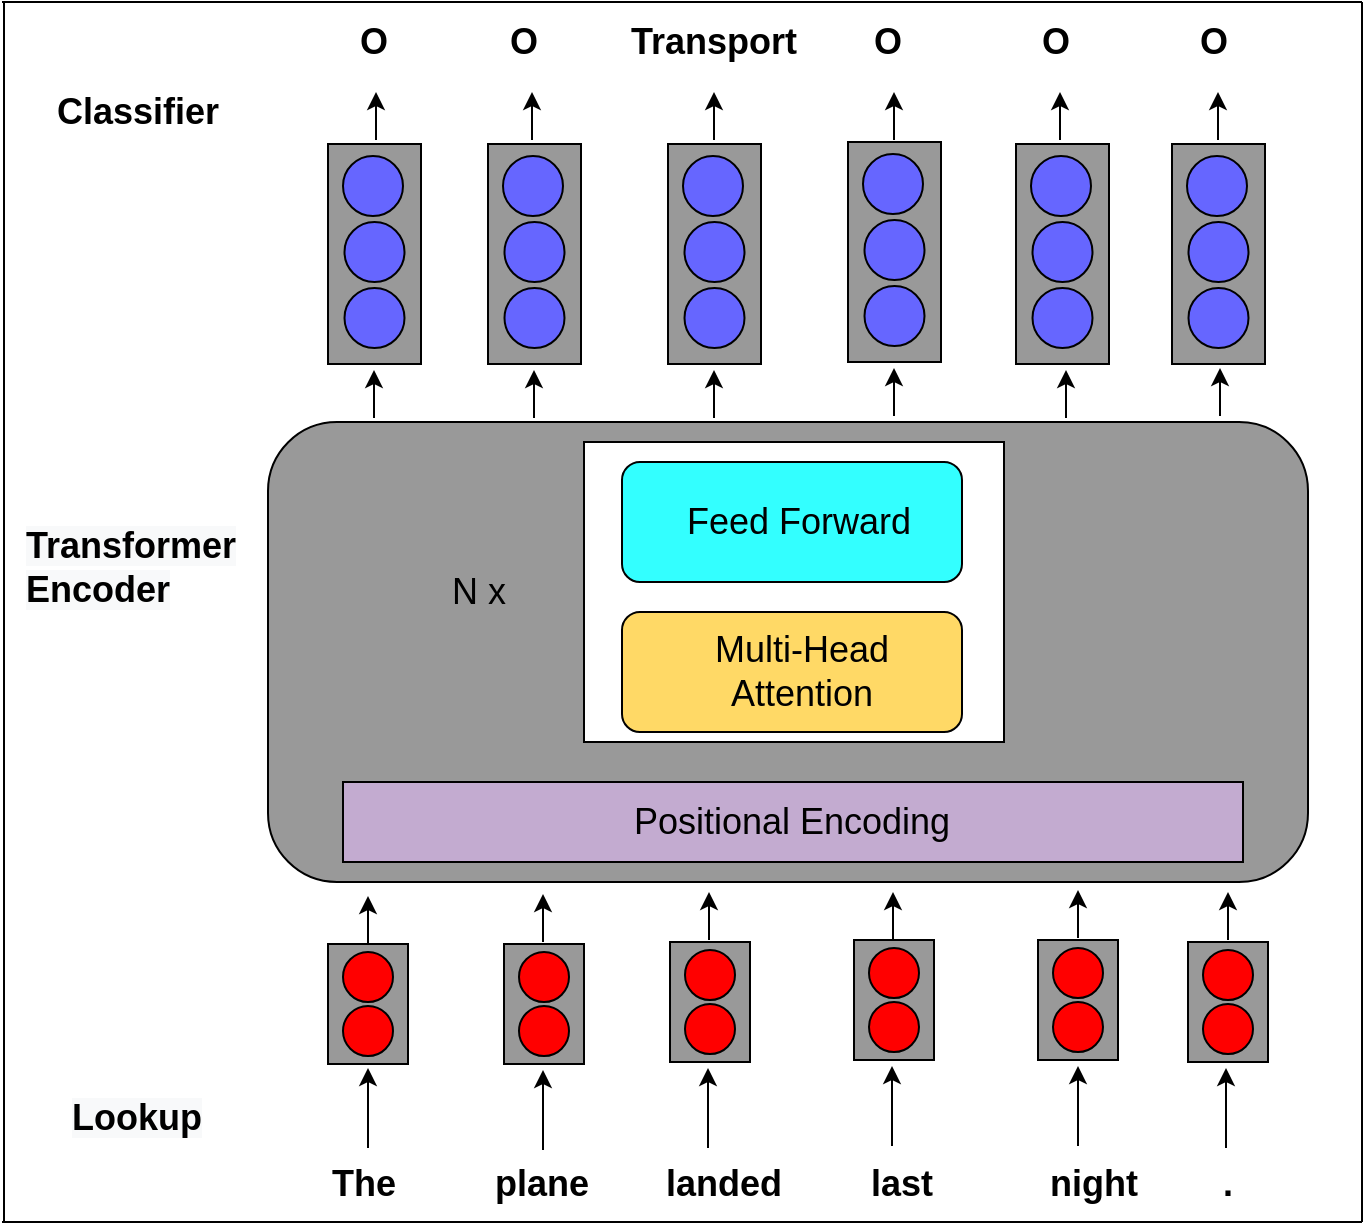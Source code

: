 <mxfile version="14.8.0" type="github">
  <diagram id="DuYkPQjpzPQcg6eWqPGx" name="Page-1">
    <mxGraphModel dx="1038" dy="547" grid="1" gridSize="10" guides="1" tooltips="1" connect="1" arrows="1" fold="1" page="1" pageScale="1" pageWidth="827" pageHeight="1169" math="0" shadow="0">
      <root>
        <mxCell id="0" />
        <mxCell id="1" parent="0" />
        <mxCell id="maLpkAeb7_vmMKxVR43D-1" value="" style="rounded=1;whiteSpace=wrap;html=1;fillColor=#999999;" parent="1" vertex="1">
          <mxGeometry x="213" y="220" width="520" height="230" as="geometry" />
        </mxCell>
        <mxCell id="maLpkAeb7_vmMKxVR43D-4" value="" style="rounded=0;whiteSpace=wrap;html=1;fillColor=#999999;" parent="1" vertex="1">
          <mxGeometry x="243" y="481" width="40" height="60" as="geometry" />
        </mxCell>
        <mxCell id="maLpkAeb7_vmMKxVR43D-12" value="" style="ellipse;whiteSpace=wrap;html=1;aspect=fixed;fillColor=#FF0000;" parent="1" vertex="1">
          <mxGeometry x="250.5" y="512" width="25" height="25" as="geometry" />
        </mxCell>
        <mxCell id="maLpkAeb7_vmMKxVR43D-13" value="" style="ellipse;whiteSpace=wrap;html=1;aspect=fixed;fillColor=#FF0000;" parent="1" vertex="1">
          <mxGeometry x="250.5" y="485" width="25" height="25" as="geometry" />
        </mxCell>
        <mxCell id="maLpkAeb7_vmMKxVR43D-16" value="" style="rounded=0;whiteSpace=wrap;html=1;fillColor=#999999;" parent="1" vertex="1">
          <mxGeometry x="243" y="81" width="46.5" height="110" as="geometry" />
        </mxCell>
        <mxCell id="maLpkAeb7_vmMKxVR43D-17" value="" style="ellipse;whiteSpace=wrap;html=1;aspect=fixed;strokeColor=#000000;fillColor=#6666FF;" parent="1" vertex="1">
          <mxGeometry x="250.5" y="87" width="30" height="30" as="geometry" />
        </mxCell>
        <mxCell id="maLpkAeb7_vmMKxVR43D-18" value="" style="ellipse;whiteSpace=wrap;html=1;aspect=fixed;strokeColor=#000000;fillColor=#6666FF;" parent="1" vertex="1">
          <mxGeometry x="251.25" y="120" width="30" height="30" as="geometry" />
        </mxCell>
        <mxCell id="maLpkAeb7_vmMKxVR43D-19" value="" style="ellipse;whiteSpace=wrap;html=1;aspect=fixed;strokeColor=#000000;fillColor=#6666FF;" parent="1" vertex="1">
          <mxGeometry x="251.25" y="153" width="30" height="30" as="geometry" />
        </mxCell>
        <mxCell id="maLpkAeb7_vmMKxVR43D-77" value="" style="rounded=0;whiteSpace=wrap;html=1;fillColor=#999999;" parent="1" vertex="1">
          <mxGeometry x="323" y="81" width="46.5" height="110" as="geometry" />
        </mxCell>
        <mxCell id="maLpkAeb7_vmMKxVR43D-78" value="" style="ellipse;whiteSpace=wrap;html=1;aspect=fixed;strokeColor=#000000;fillColor=#6666FF;" parent="1" vertex="1">
          <mxGeometry x="330.5" y="87" width="30" height="30" as="geometry" />
        </mxCell>
        <mxCell id="maLpkAeb7_vmMKxVR43D-79" value="" style="ellipse;whiteSpace=wrap;html=1;aspect=fixed;strokeColor=#000000;fillColor=#6666FF;" parent="1" vertex="1">
          <mxGeometry x="331.25" y="120" width="30" height="30" as="geometry" />
        </mxCell>
        <mxCell id="maLpkAeb7_vmMKxVR43D-80" value="" style="ellipse;whiteSpace=wrap;html=1;aspect=fixed;strokeColor=#000000;fillColor=#6666FF;" parent="1" vertex="1">
          <mxGeometry x="331.25" y="153" width="30" height="30" as="geometry" />
        </mxCell>
        <mxCell id="maLpkAeb7_vmMKxVR43D-81" value="" style="rounded=0;whiteSpace=wrap;html=1;fillColor=#999999;" parent="1" vertex="1">
          <mxGeometry x="413" y="81" width="46.5" height="110" as="geometry" />
        </mxCell>
        <mxCell id="maLpkAeb7_vmMKxVR43D-82" value="" style="ellipse;whiteSpace=wrap;html=1;aspect=fixed;strokeColor=#000000;fillColor=#6666FF;" parent="1" vertex="1">
          <mxGeometry x="420.5" y="87" width="30" height="30" as="geometry" />
        </mxCell>
        <mxCell id="maLpkAeb7_vmMKxVR43D-83" value="" style="ellipse;whiteSpace=wrap;html=1;aspect=fixed;strokeColor=#000000;fillColor=#6666FF;" parent="1" vertex="1">
          <mxGeometry x="421.25" y="120" width="30" height="30" as="geometry" />
        </mxCell>
        <mxCell id="maLpkAeb7_vmMKxVR43D-84" value="" style="ellipse;whiteSpace=wrap;html=1;aspect=fixed;strokeColor=#000000;fillColor=#6666FF;" parent="1" vertex="1">
          <mxGeometry x="421.25" y="153" width="30" height="30" as="geometry" />
        </mxCell>
        <mxCell id="maLpkAeb7_vmMKxVR43D-85" value="" style="rounded=0;whiteSpace=wrap;html=1;fillColor=#999999;" parent="1" vertex="1">
          <mxGeometry x="503" y="80" width="46.5" height="110" as="geometry" />
        </mxCell>
        <mxCell id="maLpkAeb7_vmMKxVR43D-86" value="" style="ellipse;whiteSpace=wrap;html=1;aspect=fixed;strokeColor=#000000;fillColor=#6666FF;" parent="1" vertex="1">
          <mxGeometry x="510.5" y="86" width="30" height="30" as="geometry" />
        </mxCell>
        <mxCell id="maLpkAeb7_vmMKxVR43D-87" value="" style="ellipse;whiteSpace=wrap;html=1;aspect=fixed;strokeColor=#000000;fillColor=#6666FF;" parent="1" vertex="1">
          <mxGeometry x="511.25" y="119" width="30" height="30" as="geometry" />
        </mxCell>
        <mxCell id="maLpkAeb7_vmMKxVR43D-88" value="" style="ellipse;whiteSpace=wrap;html=1;aspect=fixed;strokeColor=#000000;fillColor=#6666FF;" parent="1" vertex="1">
          <mxGeometry x="511.25" y="152" width="30" height="30" as="geometry" />
        </mxCell>
        <mxCell id="maLpkAeb7_vmMKxVR43D-89" value="" style="rounded=0;whiteSpace=wrap;html=1;fillColor=#999999;" parent="1" vertex="1">
          <mxGeometry x="587" y="81" width="46.5" height="110" as="geometry" />
        </mxCell>
        <mxCell id="maLpkAeb7_vmMKxVR43D-90" value="" style="ellipse;whiteSpace=wrap;html=1;aspect=fixed;strokeColor=#000000;fillColor=#6666FF;" parent="1" vertex="1">
          <mxGeometry x="594.5" y="87" width="30" height="30" as="geometry" />
        </mxCell>
        <mxCell id="maLpkAeb7_vmMKxVR43D-91" value="" style="ellipse;whiteSpace=wrap;html=1;aspect=fixed;strokeColor=#000000;fillColor=#6666FF;" parent="1" vertex="1">
          <mxGeometry x="595.25" y="120" width="30" height="30" as="geometry" />
        </mxCell>
        <mxCell id="maLpkAeb7_vmMKxVR43D-92" value="" style="ellipse;whiteSpace=wrap;html=1;aspect=fixed;strokeColor=#000000;fillColor=#6666FF;" parent="1" vertex="1">
          <mxGeometry x="595.25" y="153" width="30" height="30" as="geometry" />
        </mxCell>
        <mxCell id="maLpkAeb7_vmMKxVR43D-93" value="" style="rounded=0;whiteSpace=wrap;html=1;fillColor=#999999;" parent="1" vertex="1">
          <mxGeometry x="665" y="81" width="46.5" height="110" as="geometry" />
        </mxCell>
        <mxCell id="maLpkAeb7_vmMKxVR43D-94" value="" style="ellipse;whiteSpace=wrap;html=1;aspect=fixed;strokeColor=#000000;fillColor=#6666FF;" parent="1" vertex="1">
          <mxGeometry x="672.5" y="87" width="30" height="30" as="geometry" />
        </mxCell>
        <mxCell id="maLpkAeb7_vmMKxVR43D-95" value="" style="ellipse;whiteSpace=wrap;html=1;aspect=fixed;strokeColor=#000000;fillColor=#6666FF;" parent="1" vertex="1">
          <mxGeometry x="673.25" y="120" width="30" height="30" as="geometry" />
        </mxCell>
        <mxCell id="maLpkAeb7_vmMKxVR43D-96" value="" style="ellipse;whiteSpace=wrap;html=1;aspect=fixed;strokeColor=#000000;fillColor=#6666FF;" parent="1" vertex="1">
          <mxGeometry x="673.25" y="153" width="30" height="30" as="geometry" />
        </mxCell>
        <mxCell id="maLpkAeb7_vmMKxVR43D-97" value="" style="rounded=0;whiteSpace=wrap;html=1;fillColor=#999999;" parent="1" vertex="1">
          <mxGeometry x="331" y="481" width="40" height="60" as="geometry" />
        </mxCell>
        <mxCell id="maLpkAeb7_vmMKxVR43D-98" value="" style="ellipse;whiteSpace=wrap;html=1;aspect=fixed;fillColor=#FF0000;" parent="1" vertex="1">
          <mxGeometry x="338.5" y="512" width="25" height="25" as="geometry" />
        </mxCell>
        <mxCell id="maLpkAeb7_vmMKxVR43D-99" value="" style="ellipse;whiteSpace=wrap;html=1;aspect=fixed;fillColor=#FF0000;" parent="1" vertex="1">
          <mxGeometry x="338.5" y="485" width="25" height="25" as="geometry" />
        </mxCell>
        <mxCell id="maLpkAeb7_vmMKxVR43D-100" value="" style="rounded=0;whiteSpace=wrap;html=1;fillColor=#999999;" parent="1" vertex="1">
          <mxGeometry x="414" y="480" width="40" height="60" as="geometry" />
        </mxCell>
        <mxCell id="maLpkAeb7_vmMKxVR43D-101" value="" style="ellipse;whiteSpace=wrap;html=1;aspect=fixed;fillColor=#FF0000;" parent="1" vertex="1">
          <mxGeometry x="421.5" y="511" width="25" height="25" as="geometry" />
        </mxCell>
        <mxCell id="maLpkAeb7_vmMKxVR43D-102" value="" style="ellipse;whiteSpace=wrap;html=1;aspect=fixed;fillColor=#FF0000;" parent="1" vertex="1">
          <mxGeometry x="421.5" y="484" width="25" height="25" as="geometry" />
        </mxCell>
        <mxCell id="maLpkAeb7_vmMKxVR43D-103" value="" style="rounded=0;whiteSpace=wrap;html=1;fillColor=#999999;" parent="1" vertex="1">
          <mxGeometry x="506" y="479" width="40" height="60" as="geometry" />
        </mxCell>
        <mxCell id="maLpkAeb7_vmMKxVR43D-104" value="" style="ellipse;whiteSpace=wrap;html=1;aspect=fixed;fillColor=#FF0000;" parent="1" vertex="1">
          <mxGeometry x="513.5" y="510" width="25" height="25" as="geometry" />
        </mxCell>
        <mxCell id="maLpkAeb7_vmMKxVR43D-105" value="" style="ellipse;whiteSpace=wrap;html=1;aspect=fixed;fillColor=#FF0000;" parent="1" vertex="1">
          <mxGeometry x="513.5" y="483" width="25" height="25" as="geometry" />
        </mxCell>
        <mxCell id="maLpkAeb7_vmMKxVR43D-106" value="" style="rounded=0;whiteSpace=wrap;html=1;fillColor=#999999;" parent="1" vertex="1">
          <mxGeometry x="598" y="479" width="40" height="60" as="geometry" />
        </mxCell>
        <mxCell id="maLpkAeb7_vmMKxVR43D-107" value="" style="ellipse;whiteSpace=wrap;html=1;aspect=fixed;fillColor=#FF0000;" parent="1" vertex="1">
          <mxGeometry x="605.5" y="510" width="25" height="25" as="geometry" />
        </mxCell>
        <mxCell id="maLpkAeb7_vmMKxVR43D-108" value="" style="ellipse;whiteSpace=wrap;html=1;aspect=fixed;fillColor=#FF0000;" parent="1" vertex="1">
          <mxGeometry x="605.5" y="483" width="25" height="25" as="geometry" />
        </mxCell>
        <mxCell id="maLpkAeb7_vmMKxVR43D-109" value="" style="rounded=0;whiteSpace=wrap;html=1;fillColor=#999999;" parent="1" vertex="1">
          <mxGeometry x="673" y="480" width="40" height="60" as="geometry" />
        </mxCell>
        <mxCell id="maLpkAeb7_vmMKxVR43D-110" value="" style="ellipse;whiteSpace=wrap;html=1;aspect=fixed;fillColor=#FF0000;" parent="1" vertex="1">
          <mxGeometry x="680.5" y="511" width="25" height="25" as="geometry" />
        </mxCell>
        <mxCell id="maLpkAeb7_vmMKxVR43D-111" value="" style="ellipse;whiteSpace=wrap;html=1;aspect=fixed;fillColor=#FF0000;" parent="1" vertex="1">
          <mxGeometry x="680.5" y="484" width="25" height="25" as="geometry" />
        </mxCell>
        <mxCell id="maLpkAeb7_vmMKxVR43D-112" value="" style="endArrow=classic;html=1;" parent="1" edge="1">
          <mxGeometry width="50" height="50" relative="1" as="geometry">
            <mxPoint x="263" y="481" as="sourcePoint" />
            <mxPoint x="263" y="457" as="targetPoint" />
          </mxGeometry>
        </mxCell>
        <mxCell id="maLpkAeb7_vmMKxVR43D-115" value="" style="endArrow=classic;html=1;" parent="1" edge="1">
          <mxGeometry width="50" height="50" relative="1" as="geometry">
            <mxPoint x="263" y="583" as="sourcePoint" />
            <mxPoint x="263" y="543" as="targetPoint" />
          </mxGeometry>
        </mxCell>
        <mxCell id="maLpkAeb7_vmMKxVR43D-118" value="" style="endArrow=classic;html=1;" parent="1" edge="1">
          <mxGeometry width="50" height="50" relative="1" as="geometry">
            <mxPoint x="350.5" y="480" as="sourcePoint" />
            <mxPoint x="350.5" y="456" as="targetPoint" />
          </mxGeometry>
        </mxCell>
        <mxCell id="maLpkAeb7_vmMKxVR43D-121" value="" style="endArrow=classic;html=1;" parent="1" edge="1">
          <mxGeometry width="50" height="50" relative="1" as="geometry">
            <mxPoint x="433.5" y="479" as="sourcePoint" />
            <mxPoint x="433.5" y="455" as="targetPoint" />
          </mxGeometry>
        </mxCell>
        <mxCell id="maLpkAeb7_vmMKxVR43D-123" value="" style="endArrow=classic;html=1;" parent="1" edge="1">
          <mxGeometry width="50" height="50" relative="1" as="geometry">
            <mxPoint x="525.5" y="479" as="sourcePoint" />
            <mxPoint x="525.5" y="455" as="targetPoint" />
          </mxGeometry>
        </mxCell>
        <mxCell id="maLpkAeb7_vmMKxVR43D-124" value="" style="endArrow=classic;html=1;" parent="1" edge="1">
          <mxGeometry width="50" height="50" relative="1" as="geometry">
            <mxPoint x="618" y="478" as="sourcePoint" />
            <mxPoint x="618" y="454" as="targetPoint" />
          </mxGeometry>
        </mxCell>
        <mxCell id="maLpkAeb7_vmMKxVR43D-125" value="" style="endArrow=classic;html=1;" parent="1" edge="1">
          <mxGeometry width="50" height="50" relative="1" as="geometry">
            <mxPoint x="693" y="479" as="sourcePoint" />
            <mxPoint x="693" y="455" as="targetPoint" />
          </mxGeometry>
        </mxCell>
        <mxCell id="maLpkAeb7_vmMKxVR43D-128" value="" style="endArrow=classic;html=1;" parent="1" edge="1">
          <mxGeometry width="50" height="50" relative="1" as="geometry">
            <mxPoint x="266" y="218" as="sourcePoint" />
            <mxPoint x="266" y="194" as="targetPoint" />
          </mxGeometry>
        </mxCell>
        <mxCell id="maLpkAeb7_vmMKxVR43D-129" value="" style="endArrow=classic;html=1;" parent="1" edge="1">
          <mxGeometry width="50" height="50" relative="1" as="geometry">
            <mxPoint x="346" y="218" as="sourcePoint" />
            <mxPoint x="346" y="194" as="targetPoint" />
          </mxGeometry>
        </mxCell>
        <mxCell id="maLpkAeb7_vmMKxVR43D-130" value="" style="endArrow=classic;html=1;" parent="1" edge="1">
          <mxGeometry width="50" height="50" relative="1" as="geometry">
            <mxPoint x="436" y="218" as="sourcePoint" />
            <mxPoint x="436" y="194" as="targetPoint" />
          </mxGeometry>
        </mxCell>
        <mxCell id="maLpkAeb7_vmMKxVR43D-131" value="" style="endArrow=classic;html=1;" parent="1" edge="1">
          <mxGeometry width="50" height="50" relative="1" as="geometry">
            <mxPoint x="526" y="217" as="sourcePoint" />
            <mxPoint x="526" y="193" as="targetPoint" />
          </mxGeometry>
        </mxCell>
        <mxCell id="maLpkAeb7_vmMKxVR43D-132" value="" style="endArrow=classic;html=1;" parent="1" edge="1">
          <mxGeometry width="50" height="50" relative="1" as="geometry">
            <mxPoint x="612" y="218" as="sourcePoint" />
            <mxPoint x="612" y="194" as="targetPoint" />
          </mxGeometry>
        </mxCell>
        <mxCell id="maLpkAeb7_vmMKxVR43D-133" value="" style="endArrow=classic;html=1;" parent="1" edge="1">
          <mxGeometry width="50" height="50" relative="1" as="geometry">
            <mxPoint x="689" y="217" as="sourcePoint" />
            <mxPoint x="689" y="193" as="targetPoint" />
          </mxGeometry>
        </mxCell>
        <mxCell id="maLpkAeb7_vmMKxVR43D-134" value="" style="endArrow=classic;html=1;" parent="1" edge="1">
          <mxGeometry width="50" height="50" relative="1" as="geometry">
            <mxPoint x="350.5" y="584" as="sourcePoint" />
            <mxPoint x="350.5" y="544" as="targetPoint" />
          </mxGeometry>
        </mxCell>
        <mxCell id="maLpkAeb7_vmMKxVR43D-135" value="" style="endArrow=classic;html=1;" parent="1" edge="1">
          <mxGeometry width="50" height="50" relative="1" as="geometry">
            <mxPoint x="433" y="583" as="sourcePoint" />
            <mxPoint x="433" y="543" as="targetPoint" />
          </mxGeometry>
        </mxCell>
        <mxCell id="maLpkAeb7_vmMKxVR43D-136" value="" style="endArrow=classic;html=1;" parent="1" edge="1">
          <mxGeometry width="50" height="50" relative="1" as="geometry">
            <mxPoint x="525" y="582" as="sourcePoint" />
            <mxPoint x="525" y="542" as="targetPoint" />
          </mxGeometry>
        </mxCell>
        <mxCell id="maLpkAeb7_vmMKxVR43D-138" value="" style="endArrow=classic;html=1;" parent="1" edge="1">
          <mxGeometry width="50" height="50" relative="1" as="geometry">
            <mxPoint x="692" y="583" as="sourcePoint" />
            <mxPoint x="692" y="543" as="targetPoint" />
          </mxGeometry>
        </mxCell>
        <mxCell id="maLpkAeb7_vmMKxVR43D-139" value="" style="endArrow=classic;html=1;" parent="1" edge="1">
          <mxGeometry width="50" height="50" relative="1" as="geometry">
            <mxPoint x="618" y="582" as="sourcePoint" />
            <mxPoint x="618" y="542" as="targetPoint" />
          </mxGeometry>
        </mxCell>
        <mxCell id="maLpkAeb7_vmMKxVR43D-140" value="" style="endArrow=classic;html=1;" parent="1" edge="1">
          <mxGeometry width="50" height="50" relative="1" as="geometry">
            <mxPoint x="267" y="79" as="sourcePoint" />
            <mxPoint x="267" y="55" as="targetPoint" />
          </mxGeometry>
        </mxCell>
        <mxCell id="maLpkAeb7_vmMKxVR43D-141" value="" style="endArrow=classic;html=1;" parent="1" edge="1">
          <mxGeometry width="50" height="50" relative="1" as="geometry">
            <mxPoint x="345" y="79" as="sourcePoint" />
            <mxPoint x="345" y="55" as="targetPoint" />
          </mxGeometry>
        </mxCell>
        <mxCell id="maLpkAeb7_vmMKxVR43D-142" value="" style="endArrow=classic;html=1;" parent="1" edge="1">
          <mxGeometry width="50" height="50" relative="1" as="geometry">
            <mxPoint x="436" y="79" as="sourcePoint" />
            <mxPoint x="436" y="55" as="targetPoint" />
          </mxGeometry>
        </mxCell>
        <mxCell id="maLpkAeb7_vmMKxVR43D-143" value="" style="endArrow=classic;html=1;" parent="1" edge="1">
          <mxGeometry width="50" height="50" relative="1" as="geometry">
            <mxPoint x="526" y="79" as="sourcePoint" />
            <mxPoint x="526" y="55" as="targetPoint" />
          </mxGeometry>
        </mxCell>
        <mxCell id="maLpkAeb7_vmMKxVR43D-144" value="" style="endArrow=classic;html=1;" parent="1" edge="1">
          <mxGeometry width="50" height="50" relative="1" as="geometry">
            <mxPoint x="609" y="79" as="sourcePoint" />
            <mxPoint x="609" y="55" as="targetPoint" />
          </mxGeometry>
        </mxCell>
        <mxCell id="maLpkAeb7_vmMKxVR43D-145" value="" style="endArrow=classic;html=1;" parent="1" edge="1">
          <mxGeometry width="50" height="50" relative="1" as="geometry">
            <mxPoint x="688" y="79" as="sourcePoint" />
            <mxPoint x="688" y="55" as="targetPoint" />
          </mxGeometry>
        </mxCell>
        <mxCell id="maLpkAeb7_vmMKxVR43D-146" value="&lt;font style=&quot;font-size: 18px&quot;&gt;&lt;b&gt;Classifier&lt;/b&gt;&lt;/font&gt;" style="text;html=1;strokeColor=none;fillColor=none;align=center;verticalAlign=middle;whiteSpace=wrap;rounded=0;" parent="1" vertex="1">
          <mxGeometry x="113" y="50" width="70" height="30" as="geometry" />
        </mxCell>
        <mxCell id="maLpkAeb7_vmMKxVR43D-147" value="&lt;b style=&quot;color: rgb(0 , 0 , 0) ; font-family: &amp;#34;helvetica&amp;#34; ; font-size: 18px ; font-style: normal ; letter-spacing: normal ; text-align: center ; text-indent: 0px ; text-transform: none ; word-spacing: 0px ; background-color: rgb(248 , 249 , 250)&quot;&gt;Transformer Encoder&lt;/b&gt;" style="text;whiteSpace=wrap;html=1;" parent="1" vertex="1">
          <mxGeometry x="90" y="265" width="80" height="30" as="geometry" />
        </mxCell>
        <mxCell id="maLpkAeb7_vmMKxVR43D-148" value="&lt;b style=&quot;color: rgb(0 , 0 , 0) ; font-family: &amp;#34;helvetica&amp;#34; ; font-size: 18px ; font-style: normal ; letter-spacing: normal ; text-align: center ; text-indent: 0px ; text-transform: none ; word-spacing: 0px ; background-color: rgb(248 , 249 , 250)&quot;&gt;Lookup&lt;/b&gt;" style="text;whiteSpace=wrap;html=1;" parent="1" vertex="1">
          <mxGeometry x="113" y="551" width="110" height="30" as="geometry" />
        </mxCell>
        <mxCell id="maLpkAeb7_vmMKxVR43D-149" value="&lt;font style=&quot;font-size: 18px&quot;&gt;&lt;b&gt;O&lt;/b&gt;&lt;/font&gt;" style="text;html=1;strokeColor=none;fillColor=none;align=center;verticalAlign=middle;whiteSpace=wrap;rounded=0;" parent="1" vertex="1">
          <mxGeometry x="246.25" y="20" width="40" height="20" as="geometry" />
        </mxCell>
        <mxCell id="maLpkAeb7_vmMKxVR43D-150" value="&lt;font style=&quot;font-size: 18px&quot;&gt;&lt;b&gt;O&lt;/b&gt;&lt;/font&gt;" style="text;html=1;strokeColor=none;fillColor=none;align=center;verticalAlign=middle;whiteSpace=wrap;rounded=0;" parent="1" vertex="1">
          <mxGeometry x="321.25" y="20" width="40" height="20" as="geometry" />
        </mxCell>
        <mxCell id="maLpkAeb7_vmMKxVR43D-151" value="&lt;font style=&quot;font-size: 18px&quot;&gt;&lt;b&gt;Transport&lt;/b&gt;&lt;/font&gt;" style="text;html=1;strokeColor=none;fillColor=none;align=center;verticalAlign=middle;whiteSpace=wrap;rounded=0;" parent="1" vertex="1">
          <mxGeometry x="415.5" y="20" width="40" height="20" as="geometry" />
        </mxCell>
        <mxCell id="maLpkAeb7_vmMKxVR43D-152" value="&lt;font style=&quot;font-size: 18px&quot;&gt;&lt;b&gt;O&lt;/b&gt;&lt;/font&gt;" style="text;html=1;strokeColor=none;fillColor=none;align=center;verticalAlign=middle;whiteSpace=wrap;rounded=0;" parent="1" vertex="1">
          <mxGeometry x="503" y="20" width="40" height="20" as="geometry" />
        </mxCell>
        <mxCell id="maLpkAeb7_vmMKxVR43D-153" value="&lt;font style=&quot;font-size: 18px&quot;&gt;&lt;b&gt;O&lt;/b&gt;&lt;/font&gt;" style="text;html=1;strokeColor=none;fillColor=none;align=center;verticalAlign=middle;whiteSpace=wrap;rounded=0;" parent="1" vertex="1">
          <mxGeometry x="587" y="20" width="40" height="20" as="geometry" />
        </mxCell>
        <mxCell id="maLpkAeb7_vmMKxVR43D-154" value="&lt;font style=&quot;font-size: 18px&quot;&gt;&lt;b&gt;O&lt;/b&gt;&lt;/font&gt;" style="text;html=1;strokeColor=none;fillColor=none;align=center;verticalAlign=middle;whiteSpace=wrap;rounded=0;" parent="1" vertex="1">
          <mxGeometry x="665.5" y="20" width="40" height="20" as="geometry" />
        </mxCell>
        <mxCell id="maLpkAeb7_vmMKxVR43D-155" value="&lt;font style=&quot;font-size: 18px&quot;&gt;&lt;b&gt;The&lt;/b&gt;&lt;/font&gt;" style="text;html=1;strokeColor=none;fillColor=none;align=center;verticalAlign=middle;whiteSpace=wrap;rounded=0;" parent="1" vertex="1">
          <mxGeometry x="241.25" y="591" width="40" height="20" as="geometry" />
        </mxCell>
        <mxCell id="maLpkAeb7_vmMKxVR43D-156" value="&lt;font style=&quot;font-size: 18px&quot;&gt;&lt;b&gt;plane&lt;/b&gt;&lt;/font&gt;" style="text;html=1;strokeColor=none;fillColor=none;align=center;verticalAlign=middle;whiteSpace=wrap;rounded=0;" parent="1" vertex="1">
          <mxGeometry x="329.5" y="591" width="40" height="20" as="geometry" />
        </mxCell>
        <mxCell id="maLpkAeb7_vmMKxVR43D-157" value="&lt;font style=&quot;font-size: 18px&quot;&gt;&lt;b&gt;landed&lt;/b&gt;&lt;/font&gt;" style="text;html=1;strokeColor=none;fillColor=none;align=center;verticalAlign=middle;whiteSpace=wrap;rounded=0;" parent="1" vertex="1">
          <mxGeometry x="421.25" y="591" width="40" height="20" as="geometry" />
        </mxCell>
        <mxCell id="maLpkAeb7_vmMKxVR43D-158" value="&lt;font style=&quot;font-size: 18px&quot;&gt;&lt;b&gt;last&lt;/b&gt;&lt;/font&gt;" style="text;html=1;strokeColor=none;fillColor=none;align=center;verticalAlign=middle;whiteSpace=wrap;rounded=0;" parent="1" vertex="1">
          <mxGeometry x="509.5" y="591" width="40" height="20" as="geometry" />
        </mxCell>
        <mxCell id="maLpkAeb7_vmMKxVR43D-159" value="&lt;font style=&quot;font-size: 18px&quot;&gt;&lt;b&gt;night&lt;/b&gt;&lt;/font&gt;" style="text;html=1;strokeColor=none;fillColor=none;align=center;verticalAlign=middle;whiteSpace=wrap;rounded=0;" parent="1" vertex="1">
          <mxGeometry x="605.5" y="591" width="40" height="20" as="geometry" />
        </mxCell>
        <mxCell id="maLpkAeb7_vmMKxVR43D-160" value="&lt;font style=&quot;font-size: 18px&quot;&gt;&lt;b&gt;.&lt;/b&gt;&lt;/font&gt;" style="text;html=1;strokeColor=none;fillColor=none;align=center;verticalAlign=middle;whiteSpace=wrap;rounded=0;" parent="1" vertex="1">
          <mxGeometry x="672.5" y="591" width="40" height="20" as="geometry" />
        </mxCell>
        <mxCell id="maLpkAeb7_vmMKxVR43D-162" value="" style="endArrow=none;html=1;" parent="1" edge="1">
          <mxGeometry width="50" height="50" relative="1" as="geometry">
            <mxPoint x="760" y="620" as="sourcePoint" />
            <mxPoint x="760" y="10" as="targetPoint" />
          </mxGeometry>
        </mxCell>
        <mxCell id="maLpkAeb7_vmMKxVR43D-164" value="" style="endArrow=none;html=1;" parent="1" edge="1">
          <mxGeometry width="50" height="50" relative="1" as="geometry">
            <mxPoint x="81" y="620" as="sourcePoint" />
            <mxPoint x="81" y="10" as="targetPoint" />
          </mxGeometry>
        </mxCell>
        <mxCell id="maLpkAeb7_vmMKxVR43D-165" value="" style="endArrow=none;html=1;" parent="1" edge="1">
          <mxGeometry width="50" height="50" relative="1" as="geometry">
            <mxPoint x="80" y="10" as="sourcePoint" />
            <mxPoint x="760" y="10" as="targetPoint" />
          </mxGeometry>
        </mxCell>
        <mxCell id="xDaksqLBUdcfJjbqXDmH-1" value="" style="rounded=0;whiteSpace=wrap;html=1;fillColor=#C3ABD0;" vertex="1" parent="1">
          <mxGeometry x="250.5" y="400" width="450" height="40" as="geometry" />
        </mxCell>
        <mxCell id="xDaksqLBUdcfJjbqXDmH-2" value="&lt;font style=&quot;font-size: 18px&quot;&gt;Positional Encoding&lt;/font&gt;" style="text;html=1;strokeColor=none;fillColor=none;align=center;verticalAlign=middle;whiteSpace=wrap;rounded=0;" vertex="1" parent="1">
          <mxGeometry x="360" y="410" width="230" height="20" as="geometry" />
        </mxCell>
        <mxCell id="xDaksqLBUdcfJjbqXDmH-4" value="" style="rounded=0;whiteSpace=wrap;html=1;" vertex="1" parent="1">
          <mxGeometry x="371" y="230" width="210" height="150" as="geometry" />
        </mxCell>
        <mxCell id="xDaksqLBUdcfJjbqXDmH-5" value="&lt;font style=&quot;font-size: 18px&quot;&gt;N x&lt;/font&gt;" style="text;html=1;strokeColor=none;fillColor=none;align=center;verticalAlign=middle;whiteSpace=wrap;rounded=0;" vertex="1" parent="1">
          <mxGeometry x="287.25" y="295" width="62.75" height="20" as="geometry" />
        </mxCell>
        <mxCell id="xDaksqLBUdcfJjbqXDmH-6" value="" style="rounded=1;whiteSpace=wrap;html=1;fillColor=#33FFFF;" vertex="1" parent="1">
          <mxGeometry x="390" y="240" width="170" height="60" as="geometry" />
        </mxCell>
        <mxCell id="xDaksqLBUdcfJjbqXDmH-7" value="" style="rounded=1;whiteSpace=wrap;html=1;fillColor=#FFD966;" vertex="1" parent="1">
          <mxGeometry x="390" y="315" width="170" height="60" as="geometry" />
        </mxCell>
        <mxCell id="xDaksqLBUdcfJjbqXDmH-8" value="&lt;font style=&quot;font-size: 18px&quot;&gt;Feed Forward&lt;/font&gt;" style="text;html=1;strokeColor=none;fillColor=none;align=center;verticalAlign=middle;whiteSpace=wrap;rounded=0;" vertex="1" parent="1">
          <mxGeometry x="417" y="260" width="123" height="20" as="geometry" />
        </mxCell>
        <mxCell id="xDaksqLBUdcfJjbqXDmH-9" value="&lt;font style=&quot;font-size: 18px&quot;&gt;Multi-Head Attention&lt;/font&gt;" style="text;html=1;strokeColor=none;fillColor=none;align=center;verticalAlign=middle;whiteSpace=wrap;rounded=0;" vertex="1" parent="1">
          <mxGeometry x="410" y="335" width="140" height="20" as="geometry" />
        </mxCell>
        <mxCell id="xDaksqLBUdcfJjbqXDmH-10" value="" style="endArrow=none;html=1;" edge="1" parent="1">
          <mxGeometry width="50" height="50" relative="1" as="geometry">
            <mxPoint x="80" y="620" as="sourcePoint" />
            <mxPoint x="760" y="620" as="targetPoint" />
          </mxGeometry>
        </mxCell>
      </root>
    </mxGraphModel>
  </diagram>
</mxfile>
